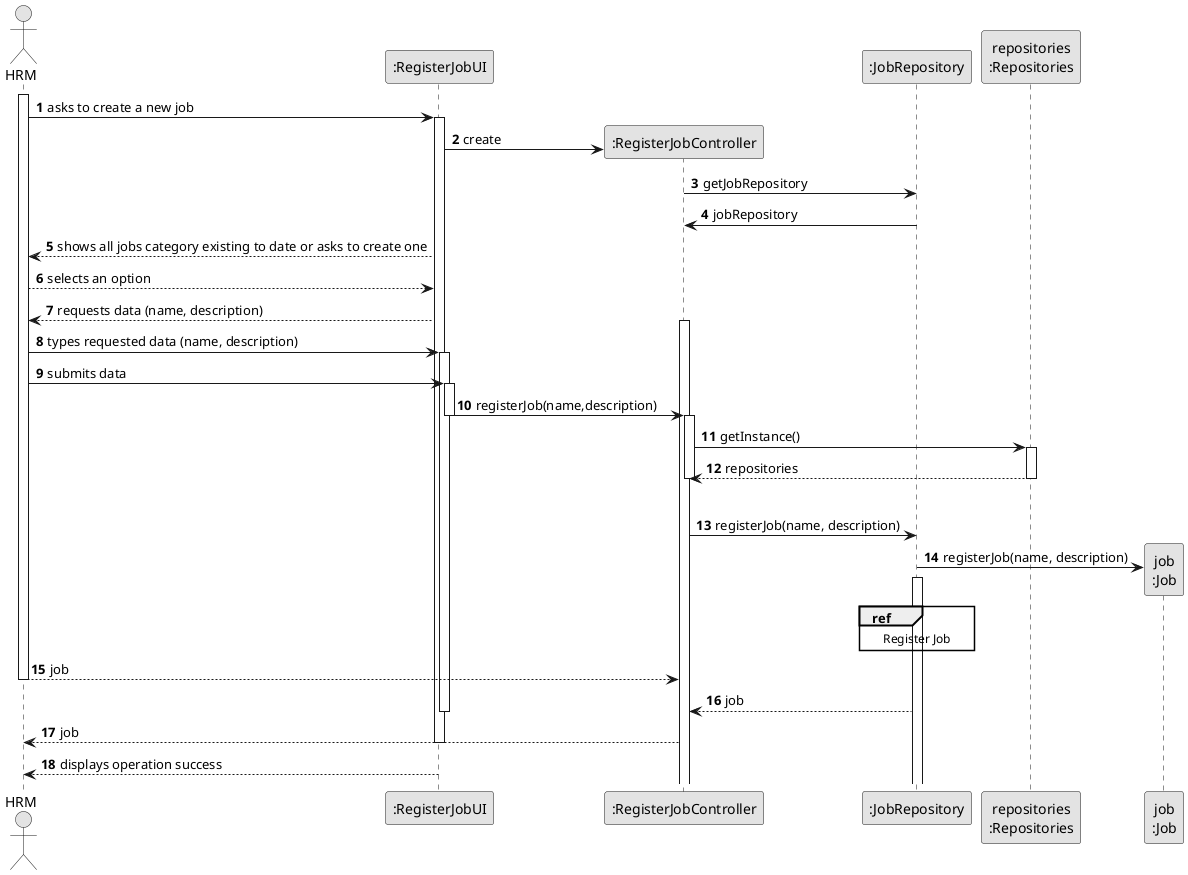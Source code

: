 @startuml
skinparam monochrome true
skinparam packageStyle rectangle
skinparam shadowing false


autonumber

'hide footbox

actor "HRM" as HRM
participant ":RegisterJobUI" as UI
participant ":RegisterJobController" as CTRL
participant ":JobRepository" as JOBS
participant "repositories\n:Repositories" as PLAT
participant "job\n:Job" as JOB

activate HRM

        HRM -> UI : asks to create a new job

        activate UI

            create CTRL
            UI -> CTRL** : create

            CTRL -> JOBS : getJobRepository

            JOBS -> CTRL : jobRepository

            UI --> HRM : shows all jobs category existing to date or asks to create one

            HRM --> UI : selects an option

            UI --> HRM : requests data (name, description)

            activate CTRL


    HRM -> UI : types requested data (name, description)
    activate UI


    HRM -> UI : submits data
    activate UI

        UI -> CTRL : registerJob(name,description)
        deactivate UI
        activate CTRL

'            CTRL -> CTRL : getJobCategoryByDescription(taskCategoryDescription)
'            activate CTRL

                CTRL -> PLAT : getInstance()
                activate PLAT

                    PLAT --> CTRL: repositories
                deactivate PLAT

'
            deactivate CTRL


            |||
            CTRL -> JOBS: registerJob(name, description)

                JOBS -> JOB**: registerJob(name, description)

            activate JOBS
            ref over JOBS
                Register Job
            end ref

                HRM --> CTRL : job

            deactivate HRM

            JOBS --> CTRL: job
            deactivate UI

            CTRL --> HRM: job
                        deactivate UI


            UI --> HRM: displays operation success
    deactivate UI

deactivate HRM

@enduml